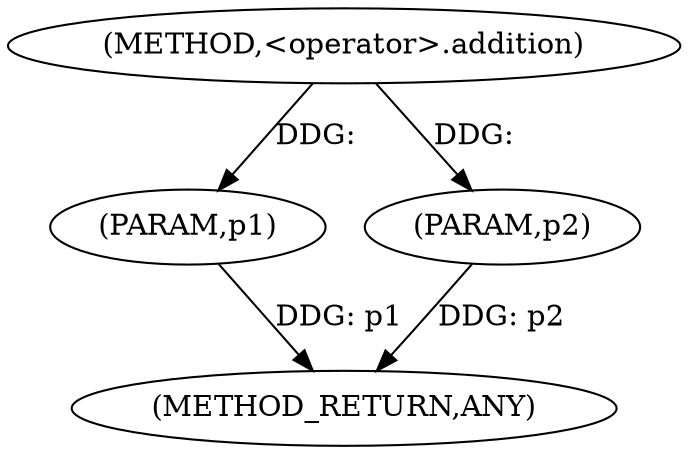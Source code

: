 
digraph "&lt;operator&gt;.addition" {  

"2055" [label = "(METHOD,&lt;operator&gt;.addition)" ]

"2059" [label = "(METHOD_RETURN,ANY)" ]

"2056" [label = "(PARAM,p1)" ]

"2057" [label = "(PARAM,p2)" ]

  "2056" -> "2059"  [ label = "DDG: p1"] 

  "2057" -> "2059"  [ label = "DDG: p2"] 

  "2055" -> "2056"  [ label = "DDG: "] 

  "2055" -> "2057"  [ label = "DDG: "] 

}